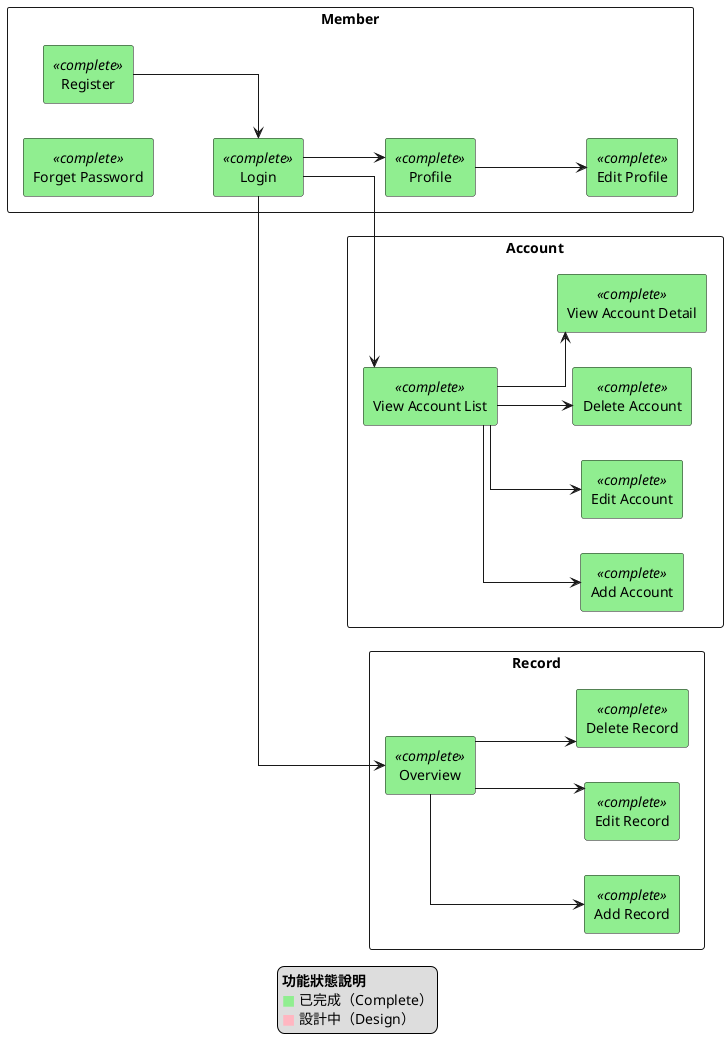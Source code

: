 @startuml
left to right direction
skinparam rectangle {
    BackgroundColor<<design>> LightPink
    BackgroundColor<<complete>> LightGreen
}
skinparam Linetype ortho
skinparam packageStyle rectangle
package Member{
    rectangle "Login" <<complete>> as login
    rectangle "Register" <<complete>> as register
    rectangle "Forget Password" <<complete>> as forgetPw
    rectangle "Profile" <<complete>> as userProfile
    rectangle "Edit Profile" <<complete>> as editProfile
}

package Account{
    rectangle "View Account List" <<complete>> as viewAccountList
    rectangle "Add Account" <<complete>> as addAccount
    rectangle "Edit Account" <<complete>> as editAccount
    rectangle "Delete Account" <<complete>> as deleteAccount
    rectangle "View Account Detail" <<complete>> as viewAccountDetail
}

package Record{
    rectangle "Overview" <<complete>> as overview
    rectangle "Add Record" <<complete>> as addRecord
    rectangle "Edit Record" <<complete>> as editRecord
    rectangle "Delete Record" <<complete>> as deleteRecord
}

register --> login
login --> viewAccountList
login --> userProfile
login --> overview
userProfile --> editProfile
viewAccountList --> addAccount
viewAccountList --> editAccount
viewAccountList --> deleteAccount
viewAccountList --> viewAccountDetail
overview --> addRecord
overview --> editRecord
overview --> deleteRecord


legend
  <b>功能狀態說明</b>
  <color:LightGreen>■</color> 已完成（Complete）
  <color:LightPink>■</color> 設計中（Design）
endlegend

@enduml
